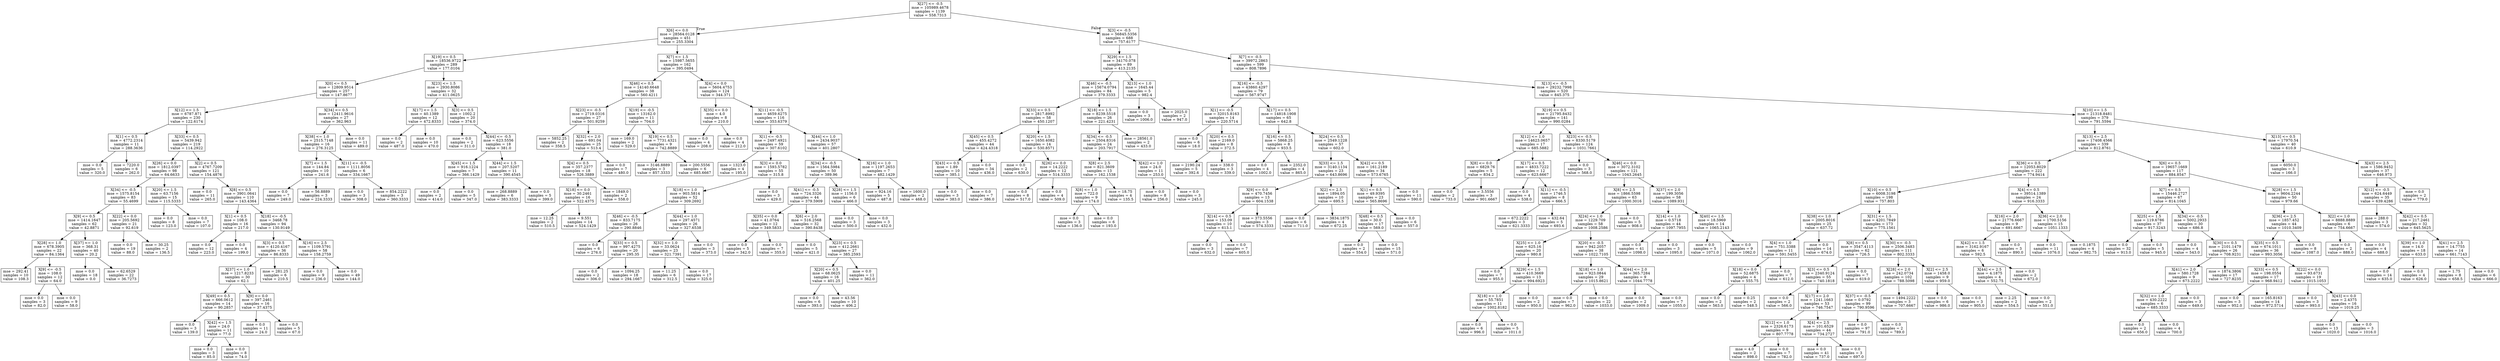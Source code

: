 digraph Tree {
node [shape=box] ;
0 [label="X[27] <= -0.5\nmse = 105989.4678\nsamples = 1139\nvalue = 558.7313"] ;
1 [label="X[6] <= 0.0\nmse = 28564.0128\nsamples = 451\nvalue = 255.3304"] ;
0 -> 1 [labeldistance=2.5, labelangle=45, headlabel="True"] ;
2 [label="X[19] <= 0.5\nmse = 18536.9722\nsamples = 289\nvalue = 177.0104"] ;
1 -> 2 ;
3 [label="X[0] <= 0.5\nmse = 12809.9514\nsamples = 257\nvalue = 147.8677"] ;
2 -> 3 ;
4 [label="X[12] <= 1.5\nmse = 6787.871\nsamples = 230\nvalue = 122.6174"] ;
3 -> 4 ;
5 [label="X[1] <= 0.5\nmse = 4772.2314\nsamples = 11\nvalue = 288.3636"] ;
4 -> 5 ;
6 [label="mse = 0.0\nsamples = 5\nvalue = 320.0"] ;
5 -> 6 ;
7 [label="mse = 7220.0\nsamples = 6\nvalue = 262.0"] ;
5 -> 7 ;
8 [label="X[33] <= 0.5\nmse = 5439.942\nsamples = 219\nvalue = 114.2922"] ;
4 -> 8 ;
9 [label="X[26] <= 0.0\nmse = 1812.0397\nsamples = 98\nvalue = 64.6633"] ;
8 -> 9 ;
10 [label="X[34] <= -0.5\nmse = 1575.8154\nsamples = 83\nvalue = 55.4699"] ;
9 -> 10 ;
11 [label="X[9] <= 0.5\nmse = 1414.1647\nsamples = 62\nvalue = 42.8871"] ;
10 -> 11 ;
12 [label="X[28] <= 1.0\nmse = 678.3905\nsamples = 22\nvalue = 84.1364"] ;
11 -> 12 ;
13 [label="mse = 292.41\nsamples = 10\nvalue = 108.3"] ;
12 -> 13 ;
14 [label="X[9] <= -0.5\nmse = 108.0\nsamples = 12\nvalue = 64.0"] ;
12 -> 14 ;
15 [label="mse = 0.0\nsamples = 3\nvalue = 82.0"] ;
14 -> 15 ;
16 [label="mse = 0.0\nsamples = 9\nvalue = 58.0"] ;
14 -> 16 ;
17 [label="X[37] <= 1.0\nmse = 368.31\nsamples = 40\nvalue = 20.2"] ;
11 -> 17 ;
18 [label="mse = 0.0\nsamples = 18\nvalue = 0.0"] ;
17 -> 18 ;
19 [label="mse = 62.6529\nsamples = 22\nvalue = 36.7273"] ;
17 -> 19 ;
20 [label="X[22] <= 0.0\nmse = 205.5692\nsamples = 21\nvalue = 92.619"] ;
10 -> 20 ;
21 [label="mse = 0.0\nsamples = 19\nvalue = 88.0"] ;
20 -> 21 ;
22 [label="mse = 30.25\nsamples = 2\nvalue = 136.5"] ;
20 -> 22 ;
23 [label="X[20] <= 1.5\nmse = 63.7156\nsamples = 15\nvalue = 115.5333"] ;
9 -> 23 ;
24 [label="mse = 0.0\nsamples = 8\nvalue = 123.0"] ;
23 -> 24 ;
25 [label="mse = 0.0\nsamples = 7\nvalue = 107.0"] ;
23 -> 25 ;
26 [label="X[2] <= 0.5\nmse = 4767.7209\nsamples = 121\nvalue = 154.4876"] ;
8 -> 26 ;
27 [label="mse = 0.0\nsamples = 11\nvalue = 265.0"] ;
26 -> 27 ;
28 [label="X[8] <= 0.5\nmse = 3901.0641\nsamples = 110\nvalue = 143.4364"] ;
26 -> 28 ;
29 [label="X[1] <= 0.5\nmse = 108.0\nsamples = 16\nvalue = 217.0"] ;
28 -> 29 ;
30 [label="mse = 0.0\nsamples = 12\nvalue = 223.0"] ;
29 -> 30 ;
31 [label="mse = 0.0\nsamples = 4\nvalue = 199.0"] ;
29 -> 31 ;
32 [label="X[18] <= -0.5\nmse = 3468.78\nsamples = 94\nvalue = 130.9149"] ;
28 -> 32 ;
33 [label="X[3] <= 0.5\nmse = 4120.4167\nsamples = 36\nvalue = 86.8333"] ;
32 -> 33 ;
34 [label="X[37] <= 1.0\nmse = 1217.8233\nsamples = 30\nvalue = 62.1"] ;
33 -> 34 ;
35 [label="X[49] <= 0.5\nmse = 666.0612\nsamples = 14\nvalue = 90.2857"] ;
34 -> 35 ;
36 [label="mse = 0.0\nsamples = 3\nvalue = 139.0"] ;
35 -> 36 ;
37 [label="X[42] <= 1.5\nmse = 24.0\nsamples = 11\nvalue = 77.0"] ;
35 -> 37 ;
38 [label="mse = 0.0\nsamples = 3\nvalue = 85.0"] ;
37 -> 38 ;
39 [label="mse = 0.0\nsamples = 8\nvalue = 74.0"] ;
37 -> 39 ;
40 [label="X[9] <= 0.0\nmse = 397.2461\nsamples = 16\nvalue = 37.4375"] ;
34 -> 40 ;
41 [label="mse = 0.0\nsamples = 11\nvalue = 24.0"] ;
40 -> 41 ;
42 [label="mse = 0.0\nsamples = 5\nvalue = 67.0"] ;
40 -> 42 ;
43 [label="mse = 281.25\nsamples = 6\nvalue = 210.5"] ;
33 -> 43 ;
44 [label="X[16] <= 2.5\nmse = 1109.5791\nsamples = 58\nvalue = 158.2759"] ;
32 -> 44 ;
45 [label="mse = 0.0\nsamples = 9\nvalue = 236.0"] ;
44 -> 45 ;
46 [label="mse = 0.0\nsamples = 49\nvalue = 144.0"] ;
44 -> 46 ;
47 [label="X[34] <= 0.5\nmse = 12411.9616\nsamples = 27\nvalue = 362.963"] ;
3 -> 47 ;
48 [label="X[38] <= 1.0\nmse = 2515.7148\nsamples = 16\nvalue = 276.3125"] ;
47 -> 48 ;
49 [label="X[7] <= 1.5\nmse = 144.84\nsamples = 10\nvalue = 241.6"] ;
48 -> 49 ;
50 [label="mse = 0.0\nsamples = 7\nvalue = 249.0"] ;
49 -> 50 ;
51 [label="mse = 56.8889\nsamples = 3\nvalue = 224.3333"] ;
49 -> 51 ;
52 [label="X[11] <= -0.5\nmse = 1111.8056\nsamples = 6\nvalue = 334.1667"] ;
48 -> 52 ;
53 [label="mse = 0.0\nsamples = 3\nvalue = 308.0"] ;
52 -> 53 ;
54 [label="mse = 854.2222\nsamples = 3\nvalue = 360.3333"] ;
52 -> 54 ;
55 [label="mse = 0.0\nsamples = 11\nvalue = 489.0"] ;
47 -> 55 ;
56 [label="X[23] <= 1.5\nmse = 2930.8086\nsamples = 32\nvalue = 411.0625"] ;
2 -> 56 ;
57 [label="X[17] <= 1.5\nmse = 40.1389\nsamples = 12\nvalue = 472.8333"] ;
56 -> 57 ;
58 [label="mse = 0.0\nsamples = 2\nvalue = 487.0"] ;
57 -> 58 ;
59 [label="mse = 0.0\nsamples = 10\nvalue = 470.0"] ;
57 -> 59 ;
60 [label="X[3] <= 0.5\nmse = 1002.2\nsamples = 20\nvalue = 374.0"] ;
56 -> 60 ;
61 [label="mse = 0.0\nsamples = 2\nvalue = 311.0"] ;
60 -> 61 ;
62 [label="X[44] <= -0.5\nmse = 623.5556\nsamples = 18\nvalue = 381.0"] ;
60 -> 62 ;
63 [label="X[45] <= 1.5\nmse = 916.1224\nsamples = 7\nvalue = 366.1429"] ;
62 -> 63 ;
64 [label="mse = 0.0\nsamples = 2\nvalue = 414.0"] ;
63 -> 64 ;
65 [label="mse = 0.0\nsamples = 5\nvalue = 347.0"] ;
63 -> 65 ;
66 [label="X[44] <= 1.5\nmse = 207.5207\nsamples = 11\nvalue = 390.4545"] ;
62 -> 66 ;
67 [label="mse = 268.8889\nsamples = 6\nvalue = 383.3333"] ;
66 -> 67 ;
68 [label="mse = 0.0\nsamples = 5\nvalue = 399.0"] ;
66 -> 68 ;
69 [label="X[7] <= 1.5\nmse = 15987.5655\nsamples = 162\nvalue = 395.0494"] ;
1 -> 69 ;
70 [label="X[46] <= 0.5\nmse = 14140.6648\nsamples = 38\nvalue = 560.4211"] ;
69 -> 70 ;
71 [label="X[23] <= -0.5\nmse = 2719.0316\nsamples = 27\nvalue = 501.9259"] ;
70 -> 71 ;
72 [label="mse = 5852.25\nsamples = 2\nvalue = 358.5"] ;
71 -> 72 ;
73 [label="X[32] <= 2.0\nmse = 691.04\nsamples = 25\nvalue = 513.4"] ;
71 -> 73 ;
74 [label="X[4] <= 0.5\nmse = 357.2377\nsamples = 18\nvalue = 526.3889"] ;
73 -> 74 ;
75 [label="X[18] <= 0.0\nmse = 30.2461\nsamples = 16\nvalue = 522.4375"] ;
74 -> 75 ;
76 [label="mse = 12.25\nsamples = 2\nvalue = 510.5"] ;
75 -> 76 ;
77 [label="mse = 9.551\nsamples = 14\nvalue = 524.1429"] ;
75 -> 77 ;
78 [label="mse = 1849.0\nsamples = 2\nvalue = 558.0"] ;
74 -> 78 ;
79 [label="mse = 0.0\nsamples = 7\nvalue = 480.0"] ;
73 -> 79 ;
80 [label="X[19] <= -0.5\nmse = 13162.0\nsamples = 11\nvalue = 704.0"] ;
70 -> 80 ;
81 [label="mse = 169.0\nsamples = 2\nvalue = 529.0"] ;
80 -> 81 ;
82 [label="X[19] <= 0.5\nmse = 7731.4321\nsamples = 9\nvalue = 742.8889"] ;
80 -> 82 ;
83 [label="mse = 3146.8889\nsamples = 3\nvalue = 857.3333"] ;
82 -> 83 ;
84 [label="mse = 200.5556\nsamples = 6\nvalue = 685.6667"] ;
82 -> 84 ;
85 [label="X[4] <= 0.0\nmse = 5604.4753\nsamples = 124\nvalue = 344.371"] ;
69 -> 85 ;
86 [label="X[35] <= 0.0\nmse = 4.0\nsamples = 8\nvalue = 210.0"] ;
85 -> 86 ;
87 [label="mse = 0.0\nsamples = 4\nvalue = 208.0"] ;
86 -> 87 ;
88 [label="mse = 0.0\nsamples = 4\nvalue = 212.0"] ;
86 -> 88 ;
89 [label="X[11] <= -0.5\nmse = 4659.6275\nsamples = 116\nvalue = 353.6379"] ;
85 -> 89 ;
90 [label="X[1] <= -0.5\nmse = 2497.4921\nsamples = 59\nvalue = 307.6102"] ;
89 -> 90 ;
91 [label="mse = 1323.0\nsamples = 4\nvalue = 195.0"] ;
90 -> 91 ;
92 [label="X[3] <= 0.0\nmse = 1593.5782\nsamples = 55\nvalue = 315.8"] ;
90 -> 92 ;
93 [label="X[18] <= 1.0\nmse = 903.5814\nsamples = 52\nvalue = 309.2692"] ;
92 -> 93 ;
94 [label="X[46] <= -0.5\nmse = 833.7175\nsamples = 26\nvalue = 290.8846"] ;
93 -> 94 ;
95 [label="mse = 0.0\nsamples = 6\nvalue = 276.0"] ;
94 -> 95 ;
96 [label="X[33] <= 0.5\nmse = 997.4275\nsamples = 20\nvalue = 295.35"] ;
94 -> 96 ;
97 [label="mse = 0.0\nsamples = 2\nvalue = 306.0"] ;
96 -> 97 ;
98 [label="mse = 1094.25\nsamples = 18\nvalue = 294.1667"] ;
96 -> 98 ;
99 [label="X[44] <= 1.0\nmse = 297.4571\nsamples = 26\nvalue = 327.6538"] ;
93 -> 99 ;
100 [label="X[32] <= 1.0\nmse = 33.0624\nsamples = 23\nvalue = 321.7391"] ;
99 -> 100 ;
101 [label="mse = 11.25\nsamples = 6\nvalue = 312.5"] ;
100 -> 101 ;
102 [label="mse = 0.0\nsamples = 17\nvalue = 325.0"] ;
100 -> 102 ;
103 [label="mse = 0.0\nsamples = 3\nvalue = 373.0"] ;
99 -> 103 ;
104 [label="mse = 0.0\nsamples = 3\nvalue = 429.0"] ;
92 -> 104 ;
105 [label="X[44] <= 1.0\nmse = 2434.9037\nsamples = 57\nvalue = 401.2807"] ;
89 -> 105 ;
106 [label="X[34] <= -0.5\nmse = 1564.5984\nsamples = 50\nvalue = 389.96"] ;
105 -> 106 ;
107 [label="X[41] <= -0.5\nmse = 724.3326\nsamples = 44\nvalue = 379.5909"] ;
106 -> 107 ;
108 [label="X[35] <= 0.0\nmse = 41.0764\nsamples = 12\nvalue = 349.5833"] ;
107 -> 108 ;
109 [label="mse = 0.0\nsamples = 5\nvalue = 342.0"] ;
108 -> 109 ;
110 [label="mse = 0.0\nsamples = 7\nvalue = 355.0"] ;
108 -> 110 ;
111 [label="X[6] <= 2.0\nmse = 516.2568\nsamples = 32\nvalue = 390.8438"] ;
107 -> 111 ;
112 [label="mse = 0.0\nsamples = 5\nvalue = 421.0"] ;
111 -> 112 ;
113 [label="X[23] <= 0.5\nmse = 412.2661\nsamples = 27\nvalue = 385.2593"] ;
111 -> 113 ;
114 [label="X[20] <= 0.5\nmse = 68.0625\nsamples = 16\nvalue = 401.25"] ;
113 -> 114 ;
115 [label="mse = 0.0\nsamples = 6\nvalue = 393.0"] ;
114 -> 115 ;
116 [label="mse = 43.56\nsamples = 10\nvalue = 406.2"] ;
114 -> 116 ;
117 [label="mse = 0.0\nsamples = 11\nvalue = 362.0"] ;
113 -> 117 ;
118 [label="X[28] <= 1.5\nmse = 1156.0\nsamples = 6\nvalue = 466.0"] ;
106 -> 118 ;
119 [label="mse = 0.0\nsamples = 3\nvalue = 500.0"] ;
118 -> 119 ;
120 [label="mse = 0.0\nsamples = 3\nvalue = 432.0"] ;
118 -> 120 ;
121 [label="X[16] <= 1.0\nmse = 1197.2653\nsamples = 7\nvalue = 482.1429"] ;
105 -> 121 ;
122 [label="mse = 924.16\nsamples = 5\nvalue = 487.8"] ;
121 -> 122 ;
123 [label="mse = 1600.0\nsamples = 2\nvalue = 468.0"] ;
121 -> 123 ;
124 [label="X[3] <= -0.5\nmse = 56845.5356\nsamples = 688\nvalue = 757.6177"] ;
0 -> 124 [labeldistance=2.5, labelangle=-45, headlabel="False"] ;
125 [label="X[29] <= 1.5\nmse = 34170.078\nsamples = 89\nvalue = 413.2135"] ;
124 -> 125 ;
126 [label="X[46] <= -0.5\nmse = 15674.0794\nsamples = 84\nvalue = 379.3333"] ;
125 -> 126 ;
127 [label="X[33] <= 0.5\nmse = 2817.8992\nsamples = 58\nvalue = 450.1207"] ;
126 -> 127 ;
128 [label="X[45] <= 0.5\nmse = 455.4272\nsamples = 44\nvalue = 424.4318"] ;
127 -> 128 ;
129 [label="X[43] <= 0.5\nmse = 1.89\nsamples = 10\nvalue = 385.1"] ;
128 -> 129 ;
130 [label="mse = 0.0\nsamples = 3\nvalue = 383.0"] ;
129 -> 130 ;
131 [label="mse = 0.0\nsamples = 7\nvalue = 386.0"] ;
129 -> 131 ;
132 [label="mse = 0.0\nsamples = 34\nvalue = 436.0"] ;
128 -> 132 ;
133 [label="X[20] <= 1.5\nmse = 1650.4082\nsamples = 14\nvalue = 530.8571"] ;
127 -> 133 ;
134 [label="mse = 0.0\nsamples = 2\nvalue = 630.0"] ;
133 -> 134 ;
135 [label="X[26] <= 0.0\nmse = 14.2222\nsamples = 12\nvalue = 514.3333"] ;
133 -> 135 ;
136 [label="mse = 0.0\nsamples = 8\nvalue = 517.0"] ;
135 -> 136 ;
137 [label="mse = 0.0\nsamples = 4\nvalue = 509.0"] ;
135 -> 137 ;
138 [label="X[18] <= 1.5\nmse = 8239.5518\nsamples = 26\nvalue = 221.4231"] ;
126 -> 138 ;
139 [label="X[34] <= -0.5\nmse = 2504.8316\nsamples = 24\nvalue = 203.7917"] ;
138 -> 139 ;
140 [label="X[8] <= 2.5\nmse = 821.3609\nsamples = 13\nvalue = 162.1538"] ;
139 -> 140 ;
141 [label="X[8] <= 1.0\nmse = 722.0\nsamples = 9\nvalue = 174.0"] ;
140 -> 141 ;
142 [label="mse = 0.0\nsamples = 3\nvalue = 136.0"] ;
141 -> 142 ;
143 [label="mse = 0.0\nsamples = 6\nvalue = 193.0"] ;
141 -> 143 ;
144 [label="mse = 18.75\nsamples = 4\nvalue = 135.5"] ;
140 -> 144 ;
145 [label="X[42] <= 1.0\nmse = 24.0\nsamples = 11\nvalue = 253.0"] ;
139 -> 145 ;
146 [label="mse = 0.0\nsamples = 8\nvalue = 256.0"] ;
145 -> 146 ;
147 [label="mse = 0.0\nsamples = 3\nvalue = 245.0"] ;
145 -> 147 ;
148 [label="mse = 28561.0\nsamples = 2\nvalue = 433.0"] ;
138 -> 148 ;
149 [label="X[13] <= 1.0\nmse = 1645.44\nsamples = 5\nvalue = 982.4"] ;
125 -> 149 ;
150 [label="mse = 0.0\nsamples = 3\nvalue = 1006.0"] ;
149 -> 150 ;
151 [label="mse = 2025.0\nsamples = 2\nvalue = 947.0"] ;
149 -> 151 ;
152 [label="X[7] <= -0.5\nmse = 39972.2863\nsamples = 599\nvalue = 808.7896"] ;
124 -> 152 ;
153 [label="X[16] <= -0.5\nmse = 43860.4297\nsamples = 79\nvalue = 567.9747"] ;
152 -> 153 ;
154 [label="X[1] <= -0.5\nmse = 32015.8163\nsamples = 14\nvalue = 220.5714"] ;
153 -> 154 ;
155 [label="mse = 0.0\nsamples = 6\nvalue = 18.0"] ;
154 -> 155 ;
156 [label="X[20] <= 0.5\nmse = 2169.0\nsamples = 8\nvalue = 372.5"] ;
154 -> 156 ;
157 [label="mse = 2190.24\nsamples = 5\nvalue = 392.6"] ;
156 -> 157 ;
158 [label="mse = 338.0\nsamples = 3\nvalue = 339.0"] ;
156 -> 158 ;
159 [label="X[17] <= 0.5\nmse = 14818.1908\nsamples = 65\nvalue = 642.8"] ;
153 -> 159 ;
160 [label="X[16] <= 0.5\nmse = 5868.25\nsamples = 8\nvalue = 933.5"] ;
159 -> 160 ;
161 [label="mse = 0.0\nsamples = 4\nvalue = 1002.0"] ;
160 -> 161 ;
162 [label="mse = 2352.0\nsamples = 4\nvalue = 865.0"] ;
160 -> 162 ;
163 [label="X[24] <= 0.5\nmse = 2549.1228\nsamples = 57\nvalue = 602.0"] ;
159 -> 163 ;
164 [label="X[33] <= 1.5\nmse = 3140.1134\nsamples = 23\nvalue = 643.8696"] ;
163 -> 164 ;
165 [label="X[9] <= 0.0\nmse = 470.7456\nsamples = 13\nvalue = 604.1538"] ;
164 -> 165 ;
166 [label="X[14] <= 0.5\nmse = 153.09\nsamples = 10\nvalue = 613.1"] ;
165 -> 166 ;
167 [label="mse = 0.0\nsamples = 3\nvalue = 632.0"] ;
166 -> 167 ;
168 [label="mse = 0.0\nsamples = 7\nvalue = 605.0"] ;
166 -> 168 ;
169 [label="mse = 373.5556\nsamples = 3\nvalue = 574.3333"] ;
165 -> 169 ;
170 [label="X[2] <= 2.5\nmse = 1894.05\nsamples = 10\nvalue = 695.5"] ;
164 -> 170 ;
171 [label="mse = 0.0\nsamples = 6\nvalue = 711.0"] ;
170 -> 171 ;
172 [label="mse = 3834.1875\nsamples = 4\nvalue = 672.25"] ;
170 -> 172 ;
173 [label="X[42] <= 0.5\nmse = 161.2189\nsamples = 34\nvalue = 573.6765"] ;
163 -> 173 ;
174 [label="X[1] <= 0.5\nmse = 49.9395\nsamples = 23\nvalue = 565.8696"] ;
173 -> 174 ;
175 [label="X[48] <= 0.5\nmse = 30.0\nsamples = 17\nvalue = 569.0"] ;
174 -> 175 ;
176 [label="mse = 0.0\nsamples = 2\nvalue = 554.0"] ;
175 -> 176 ;
177 [label="mse = 0.0\nsamples = 15\nvalue = 571.0"] ;
175 -> 177 ;
178 [label="mse = 0.0\nsamples = 6\nvalue = 557.0"] ;
174 -> 178 ;
179 [label="mse = 0.0\nsamples = 11\nvalue = 590.0"] ;
173 -> 179 ;
180 [label="X[13] <= -0.5\nmse = 29232.7998\nsamples = 520\nvalue = 845.375"] ;
152 -> 180 ;
181 [label="X[19] <= 0.5\nmse = 21795.8432\nsamples = 141\nvalue = 990.0284"] ;
180 -> 181 ;
182 [label="X[12] <= 1.0\nmse = 14623.0657\nsamples = 17\nvalue = 685.5882"] ;
181 -> 182 ;
183 [label="X[8] <= 0.0\nmse = 6829.76\nsamples = 5\nvalue = 834.2"] ;
182 -> 183 ;
184 [label="mse = 0.0\nsamples = 2\nvalue = 733.0"] ;
183 -> 184 ;
185 [label="mse = 3.5556\nsamples = 3\nvalue = 901.6667"] ;
183 -> 185 ;
186 [label="X[17] <= 0.5\nmse = 4833.7222\nsamples = 12\nvalue = 623.6667"] ;
182 -> 186 ;
187 [label="mse = 0.0\nsamples = 4\nvalue = 538.0"] ;
186 -> 187 ;
188 [label="X[11] <= -0.5\nmse = 1746.5\nsamples = 8\nvalue = 666.5"] ;
186 -> 188 ;
189 [label="mse = 672.2222\nsamples = 3\nvalue = 621.3333"] ;
188 -> 189 ;
190 [label="mse = 432.64\nsamples = 5\nvalue = 693.6"] ;
188 -> 190 ;
191 [label="X[23] <= -0.5\nmse = 8330.5179\nsamples = 124\nvalue = 1031.7661"] ;
181 -> 191 ;
192 [label="mse = 0.0\nsamples = 3\nvalue = 568.0"] ;
191 -> 192 ;
193 [label="X[46] <= 0.0\nmse = 3072.3102\nsamples = 121\nvalue = 1043.2645"] ;
191 -> 193 ;
194 [label="X[8] <= 2.5\nmse = 1866.5598\nsamples = 63\nvalue = 1000.3016"] ;
193 -> 194 ;
195 [label="X[24] <= 1.0\nmse = 1229.709\nsamples = 58\nvalue = 1008.2586"] ;
194 -> 195 ;
196 [label="X[25] <= 1.0\nmse = 625.16\nsamples = 20\nvalue = 980.8"] ;
195 -> 196 ;
197 [label="mse = 0.0\nsamples = 7\nvalue = 955.0"] ;
196 -> 197 ;
198 [label="X[29] <= 1.5\nmse = 410.3669\nsamples = 13\nvalue = 994.6923"] ;
196 -> 198 ;
199 [label="X[18] <= 1.0\nmse = 55.7851\nsamples = 11\nvalue = 1002.8182"] ;
198 -> 199 ;
200 [label="mse = 0.0\nsamples = 6\nvalue = 996.0"] ;
199 -> 200 ;
201 [label="mse = 0.0\nsamples = 5\nvalue = 1011.0"] ;
199 -> 201 ;
202 [label="mse = 0.0\nsamples = 2\nvalue = 950.0"] ;
198 -> 202 ;
203 [label="X[20] <= -0.5\nmse = 942.2057\nsamples = 38\nvalue = 1022.7105"] ;
195 -> 203 ;
204 [label="X[18] <= 1.0\nmse = 923.0844\nsamples = 29\nvalue = 1015.8621"] ;
203 -> 204 ;
205 [label="mse = 0.0\nsamples = 7\nvalue = 962.0"] ;
204 -> 205 ;
206 [label="mse = 0.0\nsamples = 22\nvalue = 1033.0"] ;
204 -> 206 ;
207 [label="X[44] <= 2.0\nmse = 365.7284\nsamples = 9\nvalue = 1044.7778"] ;
203 -> 207 ;
208 [label="mse = 0.0\nsamples = 2\nvalue = 1009.0"] ;
207 -> 208 ;
209 [label="mse = 0.0\nsamples = 7\nvalue = 1055.0"] ;
207 -> 209 ;
210 [label="mse = 0.0\nsamples = 5\nvalue = 908.0"] ;
194 -> 210 ;
211 [label="X[37] <= 2.0\nmse = 199.3056\nsamples = 58\nvalue = 1089.931"] ;
193 -> 211 ;
212 [label="X[14] <= 1.0\nmse = 0.5718\nsamples = 44\nvalue = 1097.7955"] ;
211 -> 212 ;
213 [label="mse = 0.0\nsamples = 41\nvalue = 1098.0"] ;
212 -> 213 ;
214 [label="mse = 0.0\nsamples = 3\nvalue = 1095.0"] ;
212 -> 214 ;
215 [label="X[40] <= 1.5\nmse = 18.5969\nsamples = 14\nvalue = 1065.2143"] ;
211 -> 215 ;
216 [label="mse = 0.0\nsamples = 5\nvalue = 1071.0"] ;
215 -> 216 ;
217 [label="mse = 0.0\nsamples = 9\nvalue = 1062.0"] ;
215 -> 217 ;
218 [label="X[10] <= 1.5\nmse = 21318.8481\nsamples = 379\nvalue = 791.5594"] ;
180 -> 218 ;
219 [label="X[13] <= 2.5\nmse = 17408.4566\nsamples = 339\nvalue = 812.8761"] ;
218 -> 219 ;
220 [label="X[36] <= 0.5\nmse = 12053.8029\nsamples = 222\nvalue = 774.9414"] ;
219 -> 220 ;
221 [label="X[10] <= 0.5\nmse = 6008.3198\nsamples = 198\nvalue = 757.803"] ;
220 -> 221 ;
222 [label="X[38] <= 1.0\nmse = 2005.8016\nsamples = 25\nvalue = 637.72"] ;
221 -> 222 ;
223 [label="X[4] <= 1.0\nmse = 751.3388\nsamples = 11\nvalue = 591.5455"] ;
222 -> 223 ;
224 [label="X[18] <= 0.0\nmse = 52.6875\nsamples = 4\nvalue = 555.75"] ;
223 -> 224 ;
225 [label="mse = 0.0\nsamples = 2\nvalue = 563.0"] ;
224 -> 225 ;
226 [label="mse = 0.25\nsamples = 2\nvalue = 548.5"] ;
224 -> 226 ;
227 [label="mse = 0.0\nsamples = 7\nvalue = 612.0"] ;
223 -> 227 ;
228 [label="mse = 0.0\nsamples = 14\nvalue = 674.0"] ;
222 -> 228 ;
229 [label="X[31] <= 1.5\nmse = 4201.7849\nsamples = 173\nvalue = 775.1561"] ;
221 -> 229 ;
230 [label="X[8] <= 0.5\nmse = 3547.4113\nsamples = 62\nvalue = 726.5"] ;
229 -> 230 ;
231 [label="X[3] <= 0.5\nmse = 2340.9124\nsamples = 55\nvalue = 740.1818"] ;
230 -> 231 ;
232 [label="mse = 0.0\nsamples = 2\nvalue = 566.0"] ;
231 -> 232 ;
233 [label="X[17] <= 2.0\nmse = 1241.1663\nsamples = 53\nvalue = 746.7547"] ;
231 -> 233 ;
234 [label="X[12] <= 1.0\nmse = 2326.6173\nsamples = 9\nvalue = 807.7778"] ;
233 -> 234 ;
235 [label="mse = 4.0\nsamples = 2\nvalue = 898.0"] ;
234 -> 235 ;
236 [label="mse = 0.0\nsamples = 7\nvalue = 782.0"] ;
234 -> 236 ;
237 [label="X[4] <= 2.5\nmse = 101.6529\nsamples = 44\nvalue = 734.2727"] ;
233 -> 237 ;
238 [label="mse = 0.0\nsamples = 41\nvalue = 737.0"] ;
237 -> 238 ;
239 [label="mse = 0.0\nsamples = 3\nvalue = 697.0"] ;
237 -> 239 ;
240 [label="mse = 0.0\nsamples = 7\nvalue = 619.0"] ;
230 -> 240 ;
241 [label="X[30] <= -0.5\nmse = 2506.3483\nsamples = 111\nvalue = 802.3333"] ;
229 -> 241 ;
242 [label="X[28] <= 2.0\nmse = 242.0734\nsamples = 102\nvalue = 788.5098"] ;
241 -> 242 ;
243 [label="X[37] <= -0.5\nmse = 0.0792\nsamples = 99\nvalue = 790.9596"] ;
242 -> 243 ;
244 [label="mse = 0.0\nsamples = 97\nvalue = 791.0"] ;
243 -> 244 ;
245 [label="mse = 0.0\nsamples = 2\nvalue = 789.0"] ;
243 -> 245 ;
246 [label="mse = 1494.2222\nsamples = 3\nvalue = 707.6667"] ;
242 -> 246 ;
247 [label="X[2] <= 2.5\nmse = 1458.0\nsamples = 9\nvalue = 959.0"] ;
241 -> 247 ;
248 [label="mse = 0.0\nsamples = 6\nvalue = 986.0"] ;
247 -> 248 ;
249 [label="mse = 0.0\nsamples = 3\nvalue = 905.0"] ;
247 -> 249 ;
250 [label="X[4] <= 0.5\nmse = 39514.1389\nsamples = 24\nvalue = 916.3333"] ;
220 -> 250 ;
251 [label="X[16] <= 2.0\nmse = 21776.6667\nsamples = 9\nvalue = 691.6667"] ;
250 -> 251 ;
252 [label="X[42] <= 1.5\nmse = 3162.9167\nsamples = 6\nvalue = 592.5"] ;
251 -> 252 ;
253 [label="X[44] <= 2.5\nmse = 4.1875\nsamples = 4\nvalue = 552.75"] ;
252 -> 253 ;
254 [label="mse = 2.25\nsamples = 2\nvalue = 554.5"] ;
253 -> 254 ;
255 [label="mse = 0.0\nsamples = 2\nvalue = 551.0"] ;
253 -> 255 ;
256 [label="mse = 0.0\nsamples = 2\nvalue = 672.0"] ;
252 -> 256 ;
257 [label="mse = 0.0\nsamples = 3\nvalue = 890.0"] ;
251 -> 257 ;
258 [label="X[36] <= 2.0\nmse = 1700.5156\nsamples = 15\nvalue = 1051.1333"] ;
250 -> 258 ;
259 [label="mse = 0.0\nsamples = 11\nvalue = 1076.0"] ;
258 -> 259 ;
260 [label="mse = 0.1875\nsamples = 4\nvalue = 982.75"] ;
258 -> 260 ;
261 [label="X[6] <= 0.5\nmse = 19657.1669\nsamples = 117\nvalue = 884.8547"] ;
219 -> 261 ;
262 [label="X[7] <= 0.5\nmse = 15446.2727\nsamples = 67\nvalue = 814.1045"] ;
261 -> 262 ;
263 [label="X[25] <= 1.5\nmse = 119.6786\nsamples = 37\nvalue = 917.3243"] ;
262 -> 263 ;
264 [label="mse = 0.0\nsamples = 32\nvalue = 913.0"] ;
263 -> 264 ;
265 [label="mse = 0.0\nsamples = 5\nvalue = 945.0"] ;
263 -> 265 ;
266 [label="X[34] <= -0.5\nmse = 5002.2933\nsamples = 30\nvalue = 686.8"] ;
262 -> 266 ;
267 [label="mse = 0.0\nsamples = 4\nvalue = 543.0"] ;
266 -> 267 ;
268 [label="X[30] <= 0.5\nmse = 2101.1479\nsamples = 26\nvalue = 708.9231"] ;
266 -> 268 ;
269 [label="X[41] <= 2.0\nmse = 580.1728\nsamples = 9\nvalue = 673.2222"] ;
268 -> 269 ;
270 [label="X[32] <= 1.0\nmse = 430.2222\nsamples = 6\nvalue = 685.3333"] ;
269 -> 270 ;
271 [label="mse = 0.0\nsamples = 2\nvalue = 656.0"] ;
270 -> 271 ;
272 [label="mse = 0.0\nsamples = 4\nvalue = 700.0"] ;
270 -> 272 ;
273 [label="mse = 0.0\nsamples = 3\nvalue = 649.0"] ;
269 -> 273 ;
274 [label="mse = 1874.3806\nsamples = 17\nvalue = 727.8235"] ;
268 -> 274 ;
275 [label="X[28] <= 1.5\nmse = 9604.2244\nsamples = 50\nvalue = 979.66"] ;
261 -> 275 ;
276 [label="X[36] <= 2.5\nmse = 1857.452\nsamples = 44\nvalue = 1010.3409"] ;
275 -> 276 ;
277 [label="X[35] <= 0.5\nmse = 674.1011\nsamples = 36\nvalue = 993.3056"] ;
276 -> 277 ;
278 [label="X[33] <= 0.5\nmse = 198.0554\nsamples = 17\nvalue = 968.9412"] ;
277 -> 278 ;
279 [label="mse = 0.0\nsamples = 3\nvalue = 952.0"] ;
278 -> 279 ;
280 [label="mse = 165.8163\nsamples = 14\nvalue = 972.5714"] ;
278 -> 280 ;
281 [label="X[22] <= 0.0\nmse = 93.6731\nsamples = 19\nvalue = 1015.1053"] ;
277 -> 281 ;
282 [label="mse = 0.0\nsamples = 3\nvalue = 993.0"] ;
281 -> 282 ;
283 [label="X[43] <= 0.0\nmse = 2.4375\nsamples = 16\nvalue = 1019.25"] ;
281 -> 283 ;
284 [label="mse = 0.0\nsamples = 13\nvalue = 1020.0"] ;
283 -> 284 ;
285 [label="mse = 0.0\nsamples = 3\nvalue = 1016.0"] ;
283 -> 285 ;
286 [label="mse = 0.0\nsamples = 8\nvalue = 1087.0"] ;
276 -> 286 ;
287 [label="X[2] <= 1.0\nmse = 8888.8889\nsamples = 6\nvalue = 754.6667"] ;
275 -> 287 ;
288 [label="mse = 0.0\nsamples = 2\nvalue = 888.0"] ;
287 -> 288 ;
289 [label="mse = 0.0\nsamples = 4\nvalue = 688.0"] ;
287 -> 289 ;
290 [label="X[13] <= 0.5\nmse = 17970.54\nsamples = 40\nvalue = 610.9"] ;
218 -> 290 ;
291 [label="mse = 6050.0\nsamples = 3\nvalue = 166.0"] ;
290 -> 291 ;
292 [label="X[43] <= 2.5\nmse = 1586.9452\nsamples = 37\nvalue = 646.973"] ;
290 -> 292 ;
293 [label="X[12] <= -0.5\nmse = 624.6449\nsamples = 35\nvalue = 639.4286"] ;
292 -> 293 ;
294 [label="mse = 288.0\nsamples = 3\nvalue = 574.0"] ;
293 -> 294 ;
295 [label="X[42] <= 0.5\nmse = 217.2461\nsamples = 32\nvalue = 645.5625"] ;
293 -> 295 ;
296 [label="X[39] <= 1.0\nmse = 14.0\nsamples = 18\nvalue = 633.0"] ;
295 -> 296 ;
297 [label="mse = 0.0\nsamples = 14\nvalue = 635.0"] ;
296 -> 297 ;
298 [label="mse = 0.0\nsamples = 4\nvalue = 626.0"] ;
296 -> 298 ;
299 [label="X[41] <= 2.5\nmse = 14.7755\nsamples = 14\nvalue = 661.7143"] ;
295 -> 299 ;
300 [label="mse = 1.75\nsamples = 8\nvalue = 658.5"] ;
299 -> 300 ;
301 [label="mse = 0.0\nsamples = 6\nvalue = 666.0"] ;
299 -> 301 ;
302 [label="mse = 0.0\nsamples = 2\nvalue = 779.0"] ;
292 -> 302 ;
}